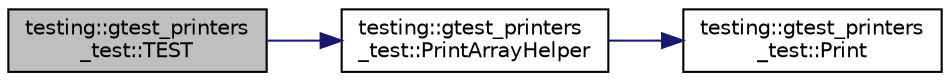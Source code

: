 digraph "testing::gtest_printers_test::TEST"
{
  edge [fontname="Helvetica",fontsize="10",labelfontname="Helvetica",labelfontsize="10"];
  node [fontname="Helvetica",fontsize="10",shape=record];
  rankdir="LR";
  Node206 [label="testing::gtest_printers\l_test::TEST",height=0.2,width=0.4,color="black", fillcolor="grey75", style="filled", fontcolor="black"];
  Node206 -> Node207 [color="midnightblue",fontsize="10",style="solid",fontname="Helvetica"];
  Node207 [label="testing::gtest_printers\l_test::PrintArrayHelper",height=0.2,width=0.4,color="black", fillcolor="white", style="filled",URL="$dd/d01/namespacetesting_1_1gtest__printers__test.html#a694f23c5a8c134f0e6e24a412f8d75c1"];
  Node207 -> Node208 [color="midnightblue",fontsize="10",style="solid",fontname="Helvetica"];
  Node208 [label="testing::gtest_printers\l_test::Print",height=0.2,width=0.4,color="black", fillcolor="white", style="filled",URL="$dd/d01/namespacetesting_1_1gtest__printers__test.html#ab1fefdb330a473343afa3cc6d46a65f6"];
}
